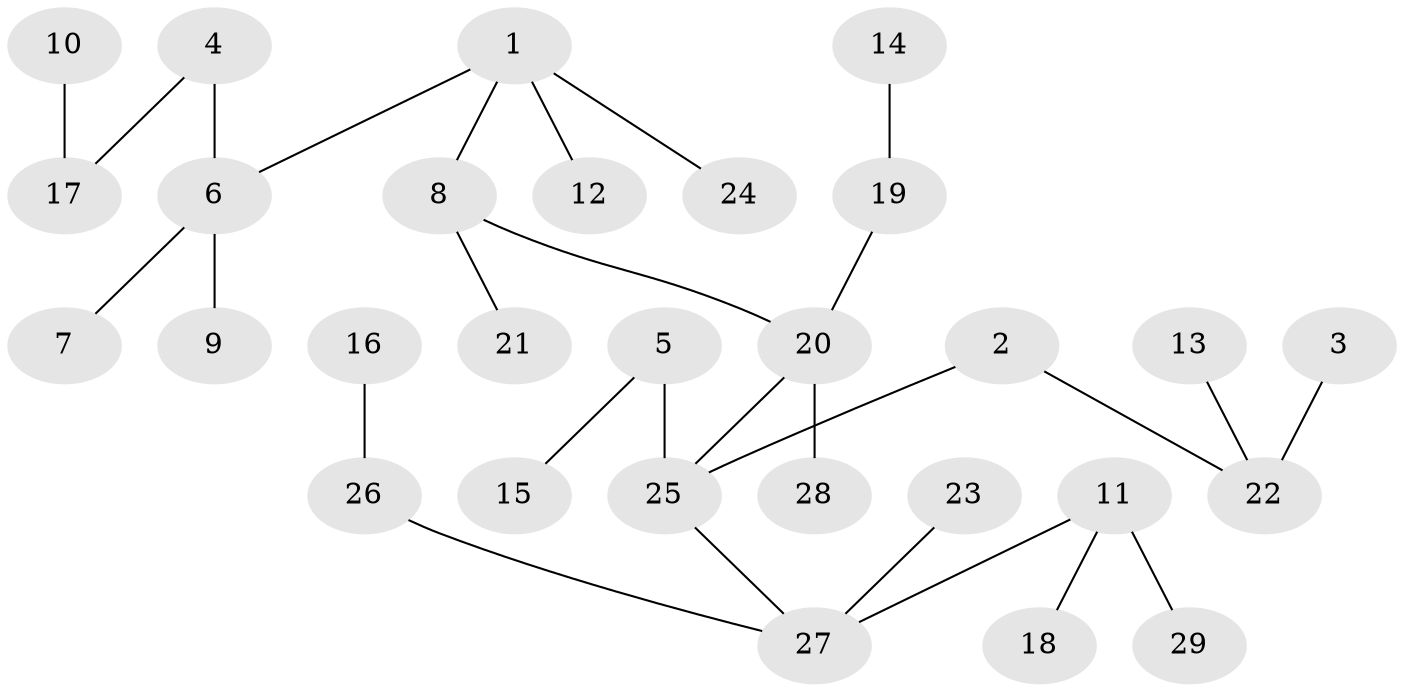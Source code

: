 // original degree distribution, {4: 0.05263157894736842, 5: 0.03508771929824561, 1: 0.5087719298245614, 6: 0.03508771929824561, 2: 0.24561403508771928, 3: 0.12280701754385964}
// Generated by graph-tools (version 1.1) at 2025/50/03/09/25 03:50:17]
// undirected, 29 vertices, 28 edges
graph export_dot {
graph [start="1"]
  node [color=gray90,style=filled];
  1;
  2;
  3;
  4;
  5;
  6;
  7;
  8;
  9;
  10;
  11;
  12;
  13;
  14;
  15;
  16;
  17;
  18;
  19;
  20;
  21;
  22;
  23;
  24;
  25;
  26;
  27;
  28;
  29;
  1 -- 6 [weight=1.0];
  1 -- 8 [weight=1.0];
  1 -- 12 [weight=1.0];
  1 -- 24 [weight=1.0];
  2 -- 22 [weight=1.0];
  2 -- 25 [weight=1.0];
  3 -- 22 [weight=1.0];
  4 -- 6 [weight=1.0];
  4 -- 17 [weight=1.0];
  5 -- 15 [weight=1.0];
  5 -- 25 [weight=1.0];
  6 -- 7 [weight=1.0];
  6 -- 9 [weight=1.0];
  8 -- 20 [weight=1.0];
  8 -- 21 [weight=1.0];
  10 -- 17 [weight=1.0];
  11 -- 18 [weight=1.0];
  11 -- 27 [weight=1.0];
  11 -- 29 [weight=1.0];
  13 -- 22 [weight=1.0];
  14 -- 19 [weight=1.0];
  16 -- 26 [weight=1.0];
  19 -- 20 [weight=1.0];
  20 -- 25 [weight=1.0];
  20 -- 28 [weight=1.0];
  23 -- 27 [weight=1.0];
  25 -- 27 [weight=1.0];
  26 -- 27 [weight=1.0];
}

